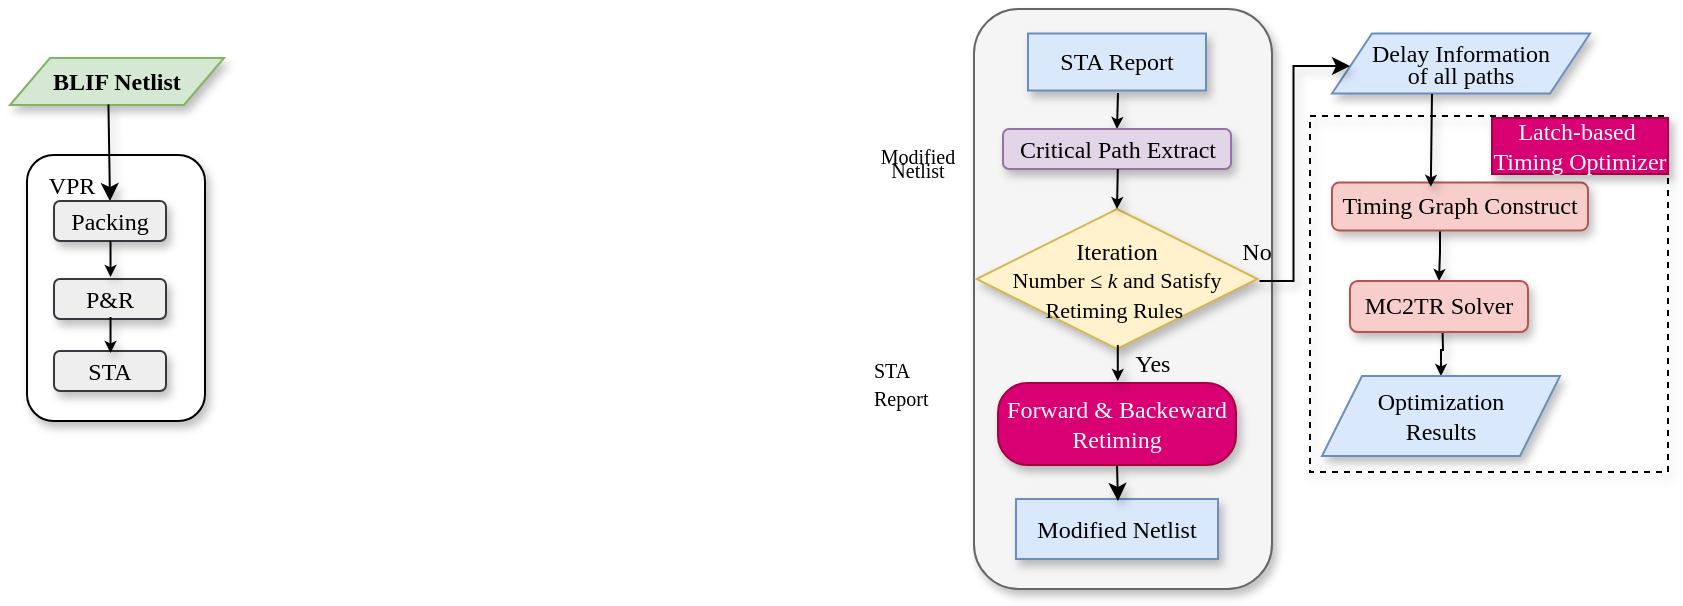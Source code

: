 <mxfile version="26.2.8">
  <diagram name="第 1 页" id="Y7R-OeQm8WGYuU0R5tl8">
    <mxGraphModel dx="1150" dy="683" grid="1" gridSize="10" guides="1" tooltips="1" connect="1" arrows="1" fold="1" page="1" pageScale="1" pageWidth="1500" pageHeight="1000" math="0" shadow="0">
      <root>
        <mxCell id="0" />
        <mxCell id="1" parent="0" />
        <mxCell id="AegOCRpF5knvJNBnyZgM-1" value="" style="rounded=0;whiteSpace=wrap;html=1;fillColor=none;strokeWidth=1;fontFamily=Times New Roman;shadow=1;dashed=1;" vertex="1" parent="1">
          <mxGeometry x="700" y="99" width="179" height="178" as="geometry" />
        </mxCell>
        <mxCell id="AegOCRpF5knvJNBnyZgM-2" value="" style="edgeStyle=orthogonalEdgeStyle;rounded=0;orthogonalLoop=1;jettySize=auto;html=1;strokeWidth=1;fontFamily=Times New Roman;endSize=3;shadow=1;" edge="1" parent="1" target="AegOCRpF5knvJNBnyZgM-8">
          <mxGeometry relative="1" as="geometry">
            <mxPoint x="766" y="195" as="sourcePoint" />
          </mxGeometry>
        </mxCell>
        <mxCell id="AegOCRpF5knvJNBnyZgM-3" value="&lt;font&gt;&lt;b&gt;BLIF Netlist&lt;/b&gt;&lt;/font&gt;" style="shape=parallelogram;perimeter=parallelogramPerimeter;whiteSpace=wrap;html=1;fixedSize=1;fillColor=#d5e8d4;strokeColor=#82b366;strokeWidth=1;movable=1;resizable=1;rotatable=1;deletable=1;editable=1;locked=0;connectable=1;fontFamily=Times New Roman;shadow=1;" vertex="1" parent="1">
          <mxGeometry x="50" y="70" width="107" height="23.5" as="geometry" />
        </mxCell>
        <mxCell id="AegOCRpF5knvJNBnyZgM-4" value="&lt;p style=&quot;line-height: 90%;&quot;&gt;&lt;font&gt;Delay Information &lt;br&gt;of all paths&lt;/font&gt;&lt;/p&gt;" style="shape=parallelogram;perimeter=parallelogramPerimeter;whiteSpace=wrap;html=1;fixedSize=1;fillColor=#dae8fc;strokeColor=#6c8ebf;strokeWidth=1;movable=1;resizable=1;rotatable=1;deletable=1;editable=1;locked=0;connectable=1;fontFamily=Times New Roman;shadow=1;" vertex="1" parent="1">
          <mxGeometry x="711" y="57.75" width="129" height="30" as="geometry" />
        </mxCell>
        <mxCell id="AegOCRpF5knvJNBnyZgM-5" style="edgeStyle=orthogonalEdgeStyle;rounded=0;orthogonalLoop=1;jettySize=auto;html=1;entryX=0.5;entryY=0;entryDx=0;entryDy=0;strokeWidth=1;fontFamily=Times New Roman;endSize=3;shadow=1;" edge="1" parent="1" source="AegOCRpF5knvJNBnyZgM-6" target="AegOCRpF5knvJNBnyZgM-7">
          <mxGeometry relative="1" as="geometry">
            <Array as="points">
              <mxPoint x="765" y="167" />
              <mxPoint x="765" y="167" />
            </Array>
          </mxGeometry>
        </mxCell>
        <mxCell id="AegOCRpF5knvJNBnyZgM-6" value="&lt;span style=&quot;text-wrap-mode: nowrap;&quot;&gt;Timing Graph Construct&lt;/span&gt;" style="rounded=1;whiteSpace=wrap;html=1;fillColor=#f8cecc;strokeColor=#b85450;strokeWidth=1;fontFamily=Times New Roman;shadow=1;" vertex="1" parent="1">
          <mxGeometry x="711" y="132.25" width="128" height="24" as="geometry" />
        </mxCell>
        <mxCell id="AegOCRpF5knvJNBnyZgM-7" value="&lt;font&gt;MC2TR Solver&lt;/font&gt;" style="rounded=1;whiteSpace=wrap;html=1;fillColor=#f8cecc;strokeColor=#b85450;strokeWidth=1;fontFamily=Times New Roman;shadow=1;" vertex="1" parent="1">
          <mxGeometry x="720" y="181.5" width="89" height="25.5" as="geometry" />
        </mxCell>
        <mxCell id="AegOCRpF5knvJNBnyZgM-8" value="&lt;font&gt;Optimization &lt;br&gt;Results&lt;/font&gt;" style="shape=parallelogram;perimeter=parallelogramPerimeter;whiteSpace=wrap;html=1;fixedSize=1;fillColor=#dae8fc;strokeColor=#6c8ebf;strokeWidth=1;movable=1;resizable=1;rotatable=1;deletable=1;editable=1;locked=0;connectable=1;fontFamily=Times New Roman;shadow=1;" vertex="1" parent="1">
          <mxGeometry x="706" y="229" width="119" height="40" as="geometry" />
        </mxCell>
        <mxCell id="AegOCRpF5knvJNBnyZgM-10" value="" style="rounded=1;whiteSpace=wrap;html=1;fillColor=#f5f5f5;strokeColor=#666666;strokeWidth=1;fontFamily=Times New Roman;fontColor=#333333;shadow=1;" vertex="1" parent="1">
          <mxGeometry x="532" y="45.5" width="149" height="290" as="geometry" />
        </mxCell>
        <mxCell id="AegOCRpF5knvJNBnyZgM-11" value="" style="rounded=1;whiteSpace=wrap;html=1;strokeWidth=1;movable=1;resizable=1;rotatable=1;deletable=1;editable=1;locked=0;connectable=1;fontFamily=Times New Roman;shadow=1;" vertex="1" parent="1">
          <mxGeometry x="58.5" y="118.5" width="89" height="133" as="geometry" />
        </mxCell>
        <mxCell id="AegOCRpF5knvJNBnyZgM-12" value="&lt;font&gt;STA Report&lt;/font&gt;" style="rounded=0;whiteSpace=wrap;html=1;fillColor=#dae8fc;strokeColor=#6c8ebf;movable=1;resizable=1;rotatable=1;deletable=1;editable=1;locked=0;connectable=1;strokeWidth=1;fontFamily=Times New Roman;shadow=1;" vertex="1" parent="1">
          <mxGeometry x="559" y="57.75" width="89" height="28.5" as="geometry" />
        </mxCell>
        <mxCell id="AegOCRpF5knvJNBnyZgM-13" value="" style="rhombus;whiteSpace=wrap;html=1;fillColor=#fff2cc;strokeColor=#d6b656;movable=1;resizable=1;rotatable=1;deletable=1;editable=1;locked=0;connectable=1;strokeWidth=1;fontFamily=Times New Roman;shadow=1;" vertex="1" parent="1">
          <mxGeometry x="533.25" y="145.5" width="140.5" height="70" as="geometry" />
        </mxCell>
        <mxCell id="AegOCRpF5knvJNBnyZgM-14" value="" style="endArrow=classic;html=1;rounded=0;exitX=0.5;exitY=1;exitDx=0;exitDy=0;movable=1;resizable=1;rotatable=1;deletable=1;editable=1;locked=0;connectable=1;strokeWidth=1;fontFamily=Times New Roman;endSize=3;entryX=0.5;entryY=0;entryDx=0;entryDy=0;shadow=1;" edge="1" parent="1" target="AegOCRpF5knvJNBnyZgM-22">
          <mxGeometry width="50" height="50" relative="1" as="geometry">
            <mxPoint x="604" y="87.5" as="sourcePoint" />
            <mxPoint x="602" y="105.5" as="targetPoint" />
          </mxGeometry>
        </mxCell>
        <mxCell id="AegOCRpF5knvJNBnyZgM-15" value="&lt;font&gt;Forward &amp;amp; Backeward Retiming&lt;/font&gt;" style="rounded=1;whiteSpace=wrap;html=1;fillColor=#d80073;strokeColor=#A50040;arcSize=36;movable=1;resizable=1;rotatable=1;deletable=1;editable=1;locked=0;connectable=1;strokeWidth=1;fontFamily=Times New Roman;fontColor=#ffffff;shadow=1;" vertex="1" parent="1">
          <mxGeometry x="544" y="232.5" width="119" height="41" as="geometry" />
        </mxCell>
        <mxCell id="AegOCRpF5knvJNBnyZgM-16" value="&lt;font&gt;Modified Netlist&lt;/font&gt;" style="rounded=0;whiteSpace=wrap;html=1;fillColor=#dae8fc;strokeColor=#6c8ebf;movable=1;resizable=1;rotatable=1;deletable=1;editable=1;locked=0;connectable=1;strokeWidth=1;fontFamily=Times New Roman;shadow=1;" vertex="1" parent="1">
          <mxGeometry x="553" y="290.5" width="101" height="30" as="geometry" />
        </mxCell>
        <mxCell id="AegOCRpF5knvJNBnyZgM-17" value="" style="endArrow=classic;html=1;rounded=0;exitX=0.5;exitY=1;exitDx=0;exitDy=0;movable=1;resizable=1;rotatable=1;deletable=1;editable=1;locked=0;connectable=1;strokeWidth=1;fontFamily=Times New Roman;shadow=1;" edge="1" parent="1" source="AegOCRpF5knvJNBnyZgM-15">
          <mxGeometry width="50" height="50" relative="1" as="geometry">
            <mxPoint x="603.71" y="281" as="sourcePoint" />
            <mxPoint x="604" y="291.5" as="targetPoint" />
          </mxGeometry>
        </mxCell>
        <mxCell id="AegOCRpF5knvJNBnyZgM-18" value="&lt;font&gt;Yes&lt;/font&gt;" style="text;html=1;align=center;verticalAlign=middle;resizable=1;points=[];autosize=1;strokeColor=none;fillColor=none;movable=1;rotatable=1;deletable=1;editable=1;locked=0;connectable=1;strokeWidth=1;fontFamily=Times New Roman;shadow=1;" vertex="1" parent="1">
          <mxGeometry x="601" y="207.5" width="39" height="30" as="geometry" />
        </mxCell>
        <mxCell id="AegOCRpF5knvJNBnyZgM-19" value="No" style="text;html=1;align=center;verticalAlign=middle;resizable=1;points=[];autosize=1;strokeColor=none;fillColor=none;movable=1;rotatable=1;deletable=1;editable=1;locked=0;connectable=1;strokeWidth=1;fontFamily=Times New Roman;shadow=1;" vertex="1" parent="1">
          <mxGeometry x="653" y="151.5" width="39" height="30" as="geometry" />
        </mxCell>
        <mxCell id="AegOCRpF5knvJNBnyZgM-20" value="" style="endArrow=classic;html=1;rounded=0;exitX=0.46;exitY=0.988;exitDx=0;exitDy=0;exitPerimeter=0;entryX=0.5;entryY=0;entryDx=0;entryDy=0;strokeWidth=1;fontFamily=Times New Roman;shadow=1;" edge="1" parent="1" source="AegOCRpF5knvJNBnyZgM-3" target="AegOCRpF5knvJNBnyZgM-26">
          <mxGeometry width="50" height="50" relative="1" as="geometry">
            <mxPoint x="101.14" y="101.66" as="sourcePoint" />
            <mxPoint x="101.26" y="117.9" as="targetPoint" />
          </mxGeometry>
        </mxCell>
        <mxCell id="AegOCRpF5knvJNBnyZgM-21" value="&lt;font&gt;Iteration&lt;br style=&quot;border-color: var(--border-color); font-size: 11px;&quot;&gt;&lt;span style=&quot;font-size: 11px;&quot;&gt;Number ≤&amp;nbsp;&lt;/span&gt;&lt;i style=&quot;border-color: var(--border-color); font-size: 11px;&quot;&gt;k&amp;nbsp;&lt;/i&gt;&lt;span style=&quot;font-size: 11px;&quot;&gt;and Satisfy Retiming Rules&amp;nbsp;&lt;/span&gt;&lt;/font&gt;" style="text;html=1;strokeColor=none;fillColor=none;align=center;verticalAlign=middle;whiteSpace=wrap;rounded=0;fontFamily=Times New Roman;shadow=1;strokeWidth=1;" vertex="1" parent="1">
          <mxGeometry x="544" y="155.5" width="119" height="50" as="geometry" />
        </mxCell>
        <mxCell id="AegOCRpF5knvJNBnyZgM-22" value="Critical Path Extract" style="rounded=1;whiteSpace=wrap;html=1;fillColor=#e1d5e7;strokeColor=#9673a6;fillStyle=auto;strokeWidth=1;fontFamily=Times New Roman;shadow=1;" vertex="1" parent="1">
          <mxGeometry x="546.5" y="105.5" width="114" height="20" as="geometry" />
        </mxCell>
        <mxCell id="AegOCRpF5knvJNBnyZgM-23" value="" style="endArrow=classic;html=1;rounded=0;exitX=0.5;exitY=1;exitDx=0;exitDy=0;movable=1;resizable=1;rotatable=1;deletable=1;editable=1;locked=0;connectable=1;strokeWidth=1;fontFamily=Times New Roman;endSize=3;entryX=0.5;entryY=0;entryDx=0;entryDy=0;shadow=1;" edge="1" parent="1" target="AegOCRpF5knvJNBnyZgM-13">
          <mxGeometry width="50" height="50" relative="1" as="geometry">
            <mxPoint x="603.9" y="125.5" as="sourcePoint" />
            <mxPoint x="603.9" y="143.5" as="targetPoint" />
          </mxGeometry>
        </mxCell>
        <mxCell id="AegOCRpF5knvJNBnyZgM-24" value="" style="endArrow=classic;html=1;rounded=0;exitX=0.5;exitY=1;exitDx=0;exitDy=0;movable=1;resizable=1;rotatable=1;deletable=1;editable=1;locked=0;connectable=1;strokeWidth=1;fontFamily=Times New Roman;endSize=3;entryX=0.5;entryY=0;entryDx=0;entryDy=0;shadow=1;" edge="1" parent="1">
          <mxGeometry width="50" height="50" relative="1" as="geometry">
            <mxPoint x="603.9" y="213.5" as="sourcePoint" />
            <mxPoint x="603.9" y="231.5" as="targetPoint" />
          </mxGeometry>
        </mxCell>
        <mxCell id="AegOCRpF5knvJNBnyZgM-25" value="&lt;span style=&quot;font-family: &amp;quot;Times New Roman&amp;quot;;&quot;&gt;VPR&lt;/span&gt;" style="text;html=1;align=center;verticalAlign=middle;whiteSpace=wrap;rounded=0;shadow=1;strokeWidth=1;" vertex="1" parent="1">
          <mxGeometry x="58.5" y="118.5" width="44" height="30" as="geometry" />
        </mxCell>
        <mxCell id="AegOCRpF5knvJNBnyZgM-26" value="Packing" style="rounded=1;whiteSpace=wrap;html=1;fillColor=#eeeeee;strokeWidth=1;fontFamily=Times New Roman;shadow=1;strokeColor=#36393d;" vertex="1" parent="1">
          <mxGeometry x="72" y="141.5" width="56" height="20" as="geometry" />
        </mxCell>
        <mxCell id="AegOCRpF5knvJNBnyZgM-27" value="P&amp;amp;R" style="rounded=1;whiteSpace=wrap;html=1;fillColor=#eeeeee;strokeWidth=1;fontFamily=Times New Roman;shadow=1;strokeColor=#36393d;" vertex="1" parent="1">
          <mxGeometry x="72" y="180.5" width="56" height="20" as="geometry" />
        </mxCell>
        <mxCell id="AegOCRpF5knvJNBnyZgM-28" value="STA" style="rounded=1;whiteSpace=wrap;html=1;fillColor=#eeeeee;strokeWidth=1;fontFamily=Times New Roman;shadow=1;strokeColor=#36393d;" vertex="1" parent="1">
          <mxGeometry x="72" y="216.5" width="56" height="20" as="geometry" />
        </mxCell>
        <mxCell id="AegOCRpF5knvJNBnyZgM-29" value="" style="endArrow=classic;html=1;rounded=0;exitX=0.5;exitY=1;exitDx=0;exitDy=0;movable=1;resizable=1;rotatable=1;deletable=1;editable=1;locked=0;connectable=1;strokeWidth=1;fontFamily=Times New Roman;endSize=3;entryX=0.5;entryY=0;entryDx=0;entryDy=0;shadow=1;" edge="1" parent="1">
          <mxGeometry width="50" height="50" relative="1" as="geometry">
            <mxPoint x="100.26" y="161.5" as="sourcePoint" />
            <mxPoint x="100.26" y="179.5" as="targetPoint" />
          </mxGeometry>
        </mxCell>
        <mxCell id="AegOCRpF5knvJNBnyZgM-30" value="" style="endArrow=classic;html=1;rounded=0;exitX=0.5;exitY=1;exitDx=0;exitDy=0;movable=1;resizable=1;rotatable=1;deletable=1;editable=1;locked=0;connectable=1;strokeWidth=1;fontFamily=Times New Roman;endSize=3;entryX=0.5;entryY=0;entryDx=0;entryDy=0;shadow=1;" edge="1" parent="1">
          <mxGeometry width="50" height="50" relative="1" as="geometry">
            <mxPoint x="100.26" y="199.5" as="sourcePoint" />
            <mxPoint x="100.26" y="217.5" as="targetPoint" />
          </mxGeometry>
        </mxCell>
        <mxCell id="AegOCRpF5knvJNBnyZgM-32" value="&lt;span style=&quot;color: rgb(0, 0, 0); font-family: &amp;quot;Times New Roman&amp;quot;; font-style: normal; font-variant-ligatures: normal; font-variant-caps: normal; font-weight: 400; letter-spacing: normal; orphans: 2; text-align: center; text-indent: 0px; text-transform: none; widows: 2; word-spacing: 0px; -webkit-text-stroke-width: 0px; white-space: normal; text-decoration-thickness: initial; text-decoration-style: initial; text-decoration-color: initial; float: none; display: inline !important;&quot;&gt;&lt;font style=&quot;font-size: 10px;&quot;&gt;STA Report&lt;/font&gt;&lt;/span&gt;" style="text;whiteSpace=wrap;html=1;shadow=1;strokeWidth=1;" vertex="1" parent="1">
          <mxGeometry x="480" y="212" width="49" height="40" as="geometry" />
        </mxCell>
        <mxCell id="AegOCRpF5knvJNBnyZgM-33" value="&lt;p style=&quot;line-height: 60%;&quot;&gt;&lt;span style=&quot;color: rgb(0, 0, 0); font-family: &amp;quot;Times New Roman&amp;quot;; font-style: normal; font-variant-ligatures: normal; font-variant-caps: normal; font-weight: 400; letter-spacing: normal; orphans: 2; text-indent: 0px; text-transform: none; widows: 2; word-spacing: 0px; -webkit-text-stroke-width: 0px; white-space: normal; text-decoration-thickness: initial; text-decoration-style: initial; text-decoration-color: initial; float: none; display: inline !important;&quot;&gt;&lt;font style=&quot;font-size: 10px;&quot;&gt;Modified Netlist&lt;/font&gt;&lt;/span&gt;&lt;/p&gt;" style="text;whiteSpace=wrap;html=1;align=center;shadow=1;strokeWidth=1;" vertex="1" parent="1">
          <mxGeometry x="486" y="96.5" width="36" height="31.5" as="geometry" />
        </mxCell>
        <mxCell id="AegOCRpF5knvJNBnyZgM-35" style="edgeStyle=orthogonalEdgeStyle;rounded=0;orthogonalLoop=1;jettySize=auto;html=1;strokeWidth=1;exitX=1;exitY=0.5;exitDx=0;exitDy=0;fontFamily=Times New Roman;shadow=1;" edge="1" parent="1">
          <mxGeometry relative="1" as="geometry">
            <Array as="points">
              <mxPoint x="691.75" y="181.5" />
              <mxPoint x="691.75" y="73.5" />
            </Array>
            <mxPoint x="674.75" y="181.5" as="sourcePoint" />
            <mxPoint x="720" y="74" as="targetPoint" />
          </mxGeometry>
        </mxCell>
        <mxCell id="AegOCRpF5knvJNBnyZgM-36" value="&lt;font&gt;Latch-based&amp;nbsp;&lt;/font&gt;&lt;div&gt;&lt;font&gt;Timing&amp;nbsp;&lt;/font&gt;&lt;span style=&quot;background-color: initial;&quot;&gt;Optimizer&lt;/span&gt;&lt;/div&gt;" style="rounded=0;whiteSpace=wrap;html=1;fillColor=#d80073;strokeColor=#A50040;arcSize=36;movable=1;resizable=1;rotatable=1;deletable=1;editable=1;locked=0;connectable=1;strokeWidth=1;fontFamily=Times New Roman;fontColor=#ffffff;shadow=1;" vertex="1" parent="1">
          <mxGeometry x="791" y="100" width="88" height="28" as="geometry" />
        </mxCell>
        <mxCell id="AegOCRpF5knvJNBnyZgM-37" style="rounded=0;orthogonalLoop=1;jettySize=auto;html=1;entryX=0.386;entryY=0.091;entryDx=0;entryDy=0;entryPerimeter=0;strokeWidth=1;startSize=3;endSize=3;shadow=1;" edge="1" parent="1" target="AegOCRpF5knvJNBnyZgM-6">
          <mxGeometry relative="1" as="geometry">
            <mxPoint x="761" y="88" as="sourcePoint" />
          </mxGeometry>
        </mxCell>
      </root>
    </mxGraphModel>
  </diagram>
</mxfile>
